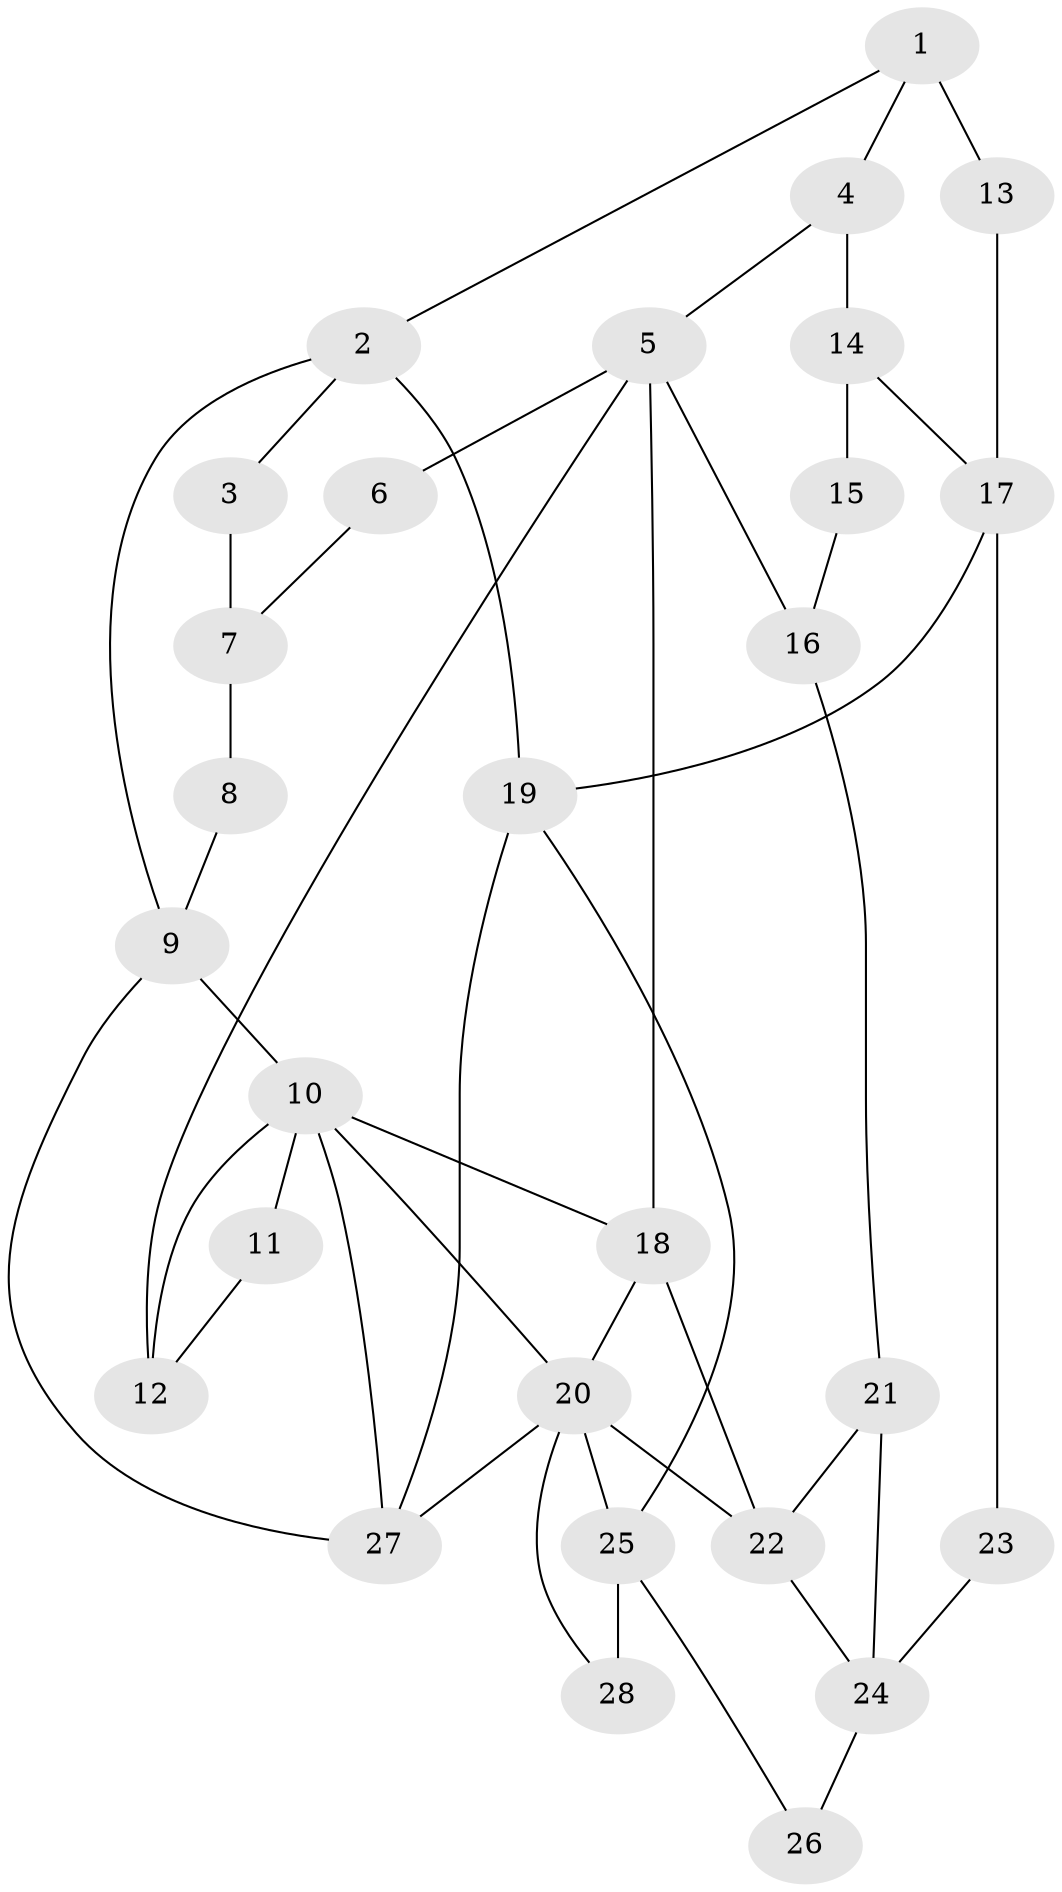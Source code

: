 // original degree distribution, {3: 0.05357142857142857, 5: 0.48214285714285715, 6: 0.23214285714285715, 4: 0.23214285714285715}
// Generated by graph-tools (version 1.1) at 2025/38/03/09/25 02:38:40]
// undirected, 28 vertices, 46 edges
graph export_dot {
graph [start="1"]
  node [color=gray90,style=filled];
  1;
  2;
  3;
  4;
  5;
  6;
  7;
  8;
  9;
  10;
  11;
  12;
  13;
  14;
  15;
  16;
  17;
  18;
  19;
  20;
  21;
  22;
  23;
  24;
  25;
  26;
  27;
  28;
  1 -- 2 [weight=1.0];
  1 -- 4 [weight=1.0];
  1 -- 13 [weight=2.0];
  2 -- 3 [weight=1.0];
  2 -- 9 [weight=1.0];
  2 -- 19 [weight=1.0];
  3 -- 7 [weight=1.0];
  4 -- 5 [weight=1.0];
  4 -- 14 [weight=1.0];
  5 -- 6 [weight=2.0];
  5 -- 12 [weight=1.0];
  5 -- 16 [weight=1.0];
  5 -- 18 [weight=1.0];
  6 -- 7 [weight=1.0];
  7 -- 8 [weight=1.0];
  8 -- 9 [weight=1.0];
  9 -- 10 [weight=1.0];
  9 -- 27 [weight=1.0];
  10 -- 11 [weight=1.0];
  10 -- 12 [weight=1.0];
  10 -- 18 [weight=1.0];
  10 -- 20 [weight=1.0];
  10 -- 27 [weight=1.0];
  11 -- 12 [weight=1.0];
  13 -- 17 [weight=2.0];
  14 -- 15 [weight=2.0];
  14 -- 17 [weight=2.0];
  15 -- 16 [weight=1.0];
  16 -- 21 [weight=1.0];
  17 -- 19 [weight=1.0];
  17 -- 23 [weight=1.0];
  18 -- 20 [weight=1.0];
  18 -- 22 [weight=1.0];
  19 -- 25 [weight=1.0];
  19 -- 27 [weight=1.0];
  20 -- 22 [weight=1.0];
  20 -- 25 [weight=1.0];
  20 -- 27 [weight=1.0];
  20 -- 28 [weight=1.0];
  21 -- 22 [weight=1.0];
  21 -- 24 [weight=1.0];
  22 -- 24 [weight=1.0];
  23 -- 24 [weight=2.0];
  24 -- 26 [weight=2.0];
  25 -- 26 [weight=2.0];
  25 -- 28 [weight=2.0];
}

